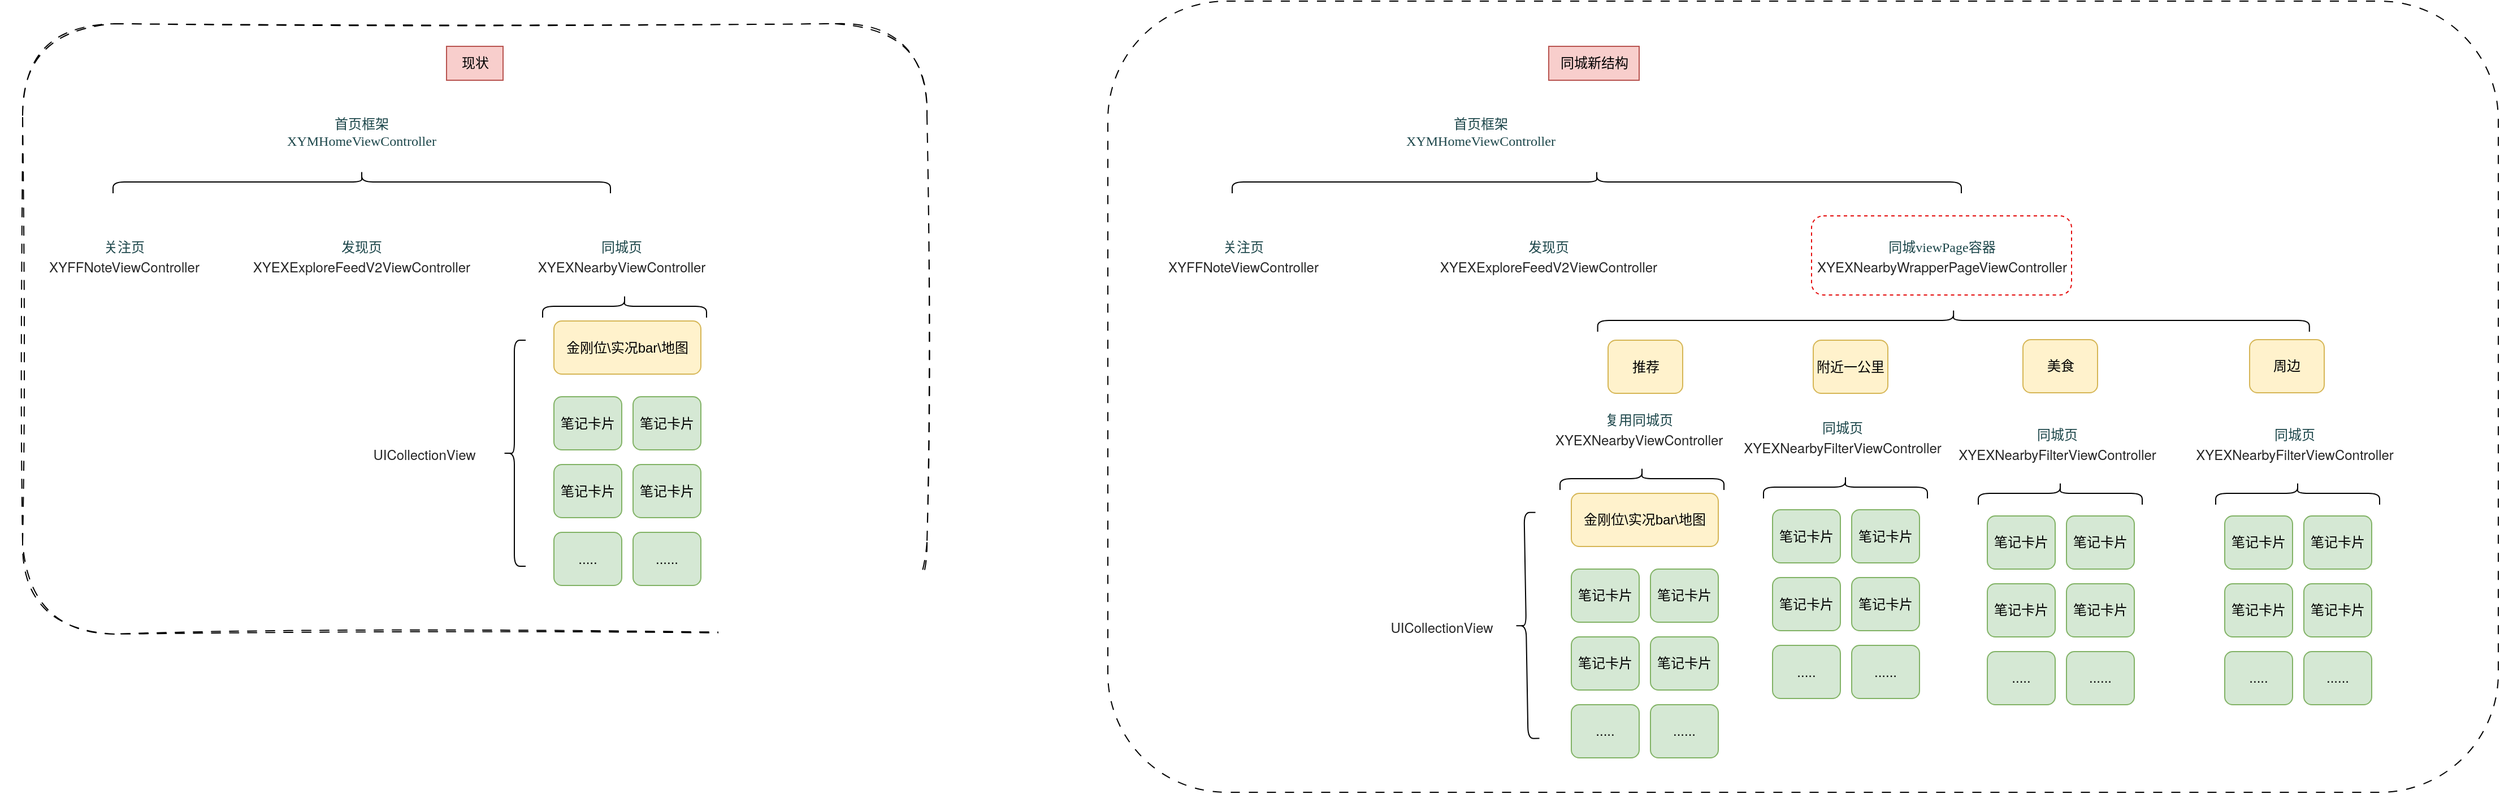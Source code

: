 <mxfile version="24.8.4">
  <diagram name="第 1 页" id="iYXpD938W_24FASuAmjk">
    <mxGraphModel dx="1087" dy="598" grid="1" gridSize="10" guides="1" tooltips="1" connect="1" arrows="1" fold="1" page="1" pageScale="1" pageWidth="827" pageHeight="1169" math="0" shadow="0">
      <root>
        <mxCell id="0" />
        <mxCell id="1" parent="0" />
        <mxCell id="8QOI_rT1Jq4joDSVYV2v-83" value="&lt;p style=&quot;margin: 0px; font-variant-numeric: normal; font-variant-east-asian: normal; font-variant-alternates: normal; font-size-adjust: none; font-kerning: auto; font-optical-sizing: auto; font-feature-settings: normal; font-variation-settings: normal; font-variant-position: normal; font-stretch: normal; line-height: normal; font-family: Menlo; color: rgb(28, 70, 74); background-color: rgb(255, 255, 255);&quot; class=&quot;p1&quot;&gt;&lt;br&gt;&lt;/p&gt;" style="rounded=1;whiteSpace=wrap;html=1;strokeColor=default;fillColor=none;dashed=1;dashPattern=8 8;shadow=0;" parent="1" vertex="1">
          <mxGeometry x="1100" y="40" width="1230" height="700" as="geometry" />
        </mxCell>
        <mxCell id="8QOI_rT1Jq4joDSVYV2v-20" value="&lt;p style=&quot;margin: 0px; font-variant-numeric: normal; font-variant-east-asian: normal; font-variant-alternates: normal; font-size-adjust: none; font-kerning: auto; font-optical-sizing: auto; font-feature-settings: normal; font-variation-settings: normal; font-variant-position: normal; font-stretch: normal; line-height: normal; font-family: Menlo; color: rgb(28, 70, 74); background-color: rgb(255, 255, 255);&quot; class=&quot;p1&quot;&gt;&lt;br&gt;&lt;/p&gt;" style="rounded=1;whiteSpace=wrap;html=1;sketch=1;curveFitting=1;jiggle=2;strokeColor=default;fillColor=none;dashed=1;dashPattern=8 8;shadow=0;" parent="1" vertex="1">
          <mxGeometry x="140" y="60" width="800" height="540" as="geometry" />
        </mxCell>
        <mxCell id="8QOI_rT1Jq4joDSVYV2v-1" value="&lt;p style=&quot;margin: 0px; font-variant-numeric: normal; font-variant-east-asian: normal; font-variant-alternates: normal; font-size-adjust: none; font-kerning: auto; font-optical-sizing: auto; font-feature-settings: normal; font-variation-settings: normal; font-variant-position: normal; font-stretch: normal; line-height: normal; font-family: Menlo; color: rgb(28, 70, 74); background-color: rgb(255, 255, 255);&quot; class=&quot;p1&quot;&gt;首页框架&lt;/p&gt;&lt;p style=&quot;margin: 0px; font-variant-numeric: normal; font-variant-east-asian: normal; font-variant-alternates: normal; font-size-adjust: none; font-kerning: auto; font-optical-sizing: auto; font-feature-settings: normal; font-variation-settings: normal; font-variant-position: normal; font-stretch: normal; line-height: normal; font-family: Menlo; color: rgb(28, 70, 74); background-color: rgb(255, 255, 255); text-align: start;&quot; class=&quot;p1&quot;&gt;XYMHomeViewController&lt;/p&gt;" style="rounded=1;whiteSpace=wrap;html=1;sketch=1;curveFitting=1;jiggle=2;strokeColor=none;fillColor=none;" parent="1" vertex="1">
          <mxGeometry x="330" y="120" width="220" height="70" as="geometry" />
        </mxCell>
        <mxCell id="8QOI_rT1Jq4joDSVYV2v-2" value="" style="shape=curlyBracket;whiteSpace=wrap;html=1;rounded=1;labelPosition=left;verticalLabelPosition=middle;align=right;verticalAlign=middle;rotation=90;" parent="1" vertex="1">
          <mxGeometry x="430" y="-20" width="20" height="440" as="geometry" />
        </mxCell>
        <mxCell id="8QOI_rT1Jq4joDSVYV2v-3" value="&lt;p style=&quot;margin: 0px; font-variant-numeric: normal; font-variant-east-asian: normal; font-variant-alternates: normal; font-size-adjust: none; font-kerning: auto; font-optical-sizing: auto; font-feature-settings: normal; font-variation-settings: normal; font-variant-position: normal; font-stretch: normal; line-height: normal; font-family: Menlo; color: rgb(28, 70, 74); background-color: rgb(255, 255, 255);&quot; class=&quot;p1&quot;&gt;关注页&lt;/p&gt;&lt;p style=&quot;margin: 0px; font-variant-numeric: normal; font-variant-east-asian: normal; font-variant-alternates: normal; font-size-adjust: none; font-kerning: auto; font-optical-sizing: auto; font-feature-settings: normal; font-variation-settings: normal; font-variant-position: normal; font-stretch: normal; line-height: normal; font-family: &amp;quot;Helvetica Neue&amp;quot;; color: rgba(0, 0, 0, 0.85); text-align: start;&quot; class=&quot;p1&quot;&gt;XYFFNoteViewController&lt;/p&gt;" style="rounded=1;whiteSpace=wrap;html=1;sketch=1;curveFitting=1;jiggle=2;strokeColor=none;fillColor=none;" parent="1" vertex="1">
          <mxGeometry x="120" y="230" width="220" height="70" as="geometry" />
        </mxCell>
        <mxCell id="8QOI_rT1Jq4joDSVYV2v-4" value="&lt;p style=&quot;margin: 0px; font-variant-numeric: normal; font-variant-east-asian: normal; font-variant-alternates: normal; font-size-adjust: none; font-kerning: auto; font-optical-sizing: auto; font-feature-settings: normal; font-variation-settings: normal; font-variant-position: normal; font-stretch: normal; line-height: normal; font-family: Menlo; color: rgb(28, 70, 74); background-color: rgb(255, 255, 255);&quot; class=&quot;p1&quot;&gt;发现页&lt;/p&gt;&lt;p style=&quot;margin: 0px; font-variant-numeric: normal; font-variant-east-asian: normal; font-variant-alternates: normal; font-size-adjust: none; font-kerning: auto; font-optical-sizing: auto; font-feature-settings: normal; font-variation-settings: normal; font-variant-position: normal; font-stretch: normal; line-height: normal; font-family: &amp;quot;Helvetica Neue&amp;quot;; color: rgba(0, 0, 0, 0.85); text-align: start;&quot; class=&quot;p1&quot;&gt;XYEXExploreFeedV2ViewController&lt;/p&gt;" style="rounded=1;whiteSpace=wrap;html=1;sketch=1;curveFitting=1;jiggle=2;strokeColor=none;fillColor=none;" parent="1" vertex="1">
          <mxGeometry x="330" y="230" width="220" height="70" as="geometry" />
        </mxCell>
        <mxCell id="8QOI_rT1Jq4joDSVYV2v-5" value="&lt;p style=&quot;margin: 0px; font-variant-numeric: normal; font-variant-east-asian: normal; font-variant-alternates: normal; font-size-adjust: none; font-kerning: auto; font-optical-sizing: auto; font-feature-settings: normal; font-variation-settings: normal; font-variant-position: normal; font-stretch: normal; line-height: normal; font-family: Menlo; color: rgb(28, 70, 74); background-color: rgb(255, 255, 255);&quot; class=&quot;p1&quot;&gt;同城页&lt;/p&gt;&lt;p style=&quot;margin: 0px; font-variant-numeric: normal; font-variant-east-asian: normal; font-variant-alternates: normal; font-size-adjust: none; font-kerning: auto; font-optical-sizing: auto; font-feature-settings: normal; font-variation-settings: normal; font-variant-position: normal; font-stretch: normal; line-height: normal; font-family: &amp;quot;Helvetica Neue&amp;quot;; color: rgba(0, 0, 0, 0.85); text-align: start;&quot; class=&quot;p1&quot;&gt;XYEXNearbyViewController&lt;/p&gt;" style="rounded=1;whiteSpace=wrap;html=1;sketch=1;curveFitting=1;jiggle=2;strokeColor=none;fillColor=none;" parent="1" vertex="1">
          <mxGeometry x="560" y="230" width="220" height="70" as="geometry" />
        </mxCell>
        <mxCell id="8QOI_rT1Jq4joDSVYV2v-6" value="" style="shape=curlyBracket;whiteSpace=wrap;html=1;rounded=1;flipH=1;labelPosition=right;verticalLabelPosition=middle;align=left;verticalAlign=middle;rotation=-90;" parent="1" vertex="1">
          <mxGeometry x="662.5" y="237.5" width="20" height="145" as="geometry" />
        </mxCell>
        <mxCell id="8QOI_rT1Jq4joDSVYV2v-7" value="金刚位\实况bar\地图" style="rounded=1;whiteSpace=wrap;html=1;fillColor=#fff2cc;strokeColor=#d6b656;" parent="1" vertex="1">
          <mxGeometry x="610" y="323" width="130" height="47" as="geometry" />
        </mxCell>
        <mxCell id="8QOI_rT1Jq4joDSVYV2v-8" value="笔记卡片" style="rounded=1;whiteSpace=wrap;html=1;fillColor=#d5e8d4;strokeColor=#82b366;" parent="1" vertex="1">
          <mxGeometry x="610" y="390" width="60" height="47" as="geometry" />
        </mxCell>
        <mxCell id="8QOI_rT1Jq4joDSVYV2v-9" value="笔记卡片" style="rounded=1;whiteSpace=wrap;html=1;fillColor=#d5e8d4;strokeColor=#82b366;" parent="1" vertex="1">
          <mxGeometry x="680" y="390" width="60" height="47" as="geometry" />
        </mxCell>
        <mxCell id="8QOI_rT1Jq4joDSVYV2v-10" value="笔记卡片" style="rounded=1;whiteSpace=wrap;html=1;fillColor=#d5e8d4;strokeColor=#82b366;" parent="1" vertex="1">
          <mxGeometry x="610" y="450" width="60" height="47" as="geometry" />
        </mxCell>
        <mxCell id="8QOI_rT1Jq4joDSVYV2v-11" value="笔记卡片" style="rounded=1;whiteSpace=wrap;html=1;fillColor=#d5e8d4;strokeColor=#82b366;" parent="1" vertex="1">
          <mxGeometry x="680" y="450" width="60" height="47" as="geometry" />
        </mxCell>
        <mxCell id="8QOI_rT1Jq4joDSVYV2v-12" value="" style="shape=curlyBracket;whiteSpace=wrap;html=1;rounded=1;flipH=1;labelPosition=right;verticalLabelPosition=middle;align=left;verticalAlign=middle;rotation=-180;" parent="1" vertex="1">
          <mxGeometry x="565" y="340" width="20" height="200" as="geometry" />
        </mxCell>
        <mxCell id="8QOI_rT1Jq4joDSVYV2v-13" value="....." style="rounded=1;whiteSpace=wrap;html=1;fillColor=#d5e8d4;strokeColor=#82b366;" parent="1" vertex="1">
          <mxGeometry x="610" y="510" width="60" height="47" as="geometry" />
        </mxCell>
        <mxCell id="8QOI_rT1Jq4joDSVYV2v-14" value="......" style="rounded=1;whiteSpace=wrap;html=1;fillColor=#d5e8d4;strokeColor=#82b366;" parent="1" vertex="1">
          <mxGeometry x="680" y="510" width="60" height="47" as="geometry" />
        </mxCell>
        <mxCell id="8QOI_rT1Jq4joDSVYV2v-15" value="&lt;p style=&quot;margin: 0px; font-variant-numeric: normal; font-variant-east-asian: normal; font-variant-alternates: normal; font-size-adjust: none; font-kerning: auto; font-optical-sizing: auto; font-feature-settings: normal; font-variation-settings: normal; font-variant-position: normal; font-stretch: normal; line-height: normal; font-family: &amp;quot;Helvetica Neue&amp;quot;; color: rgba(0, 0, 0, 0.85); text-align: start; text-wrap-mode: wrap;&quot; class=&quot;p1&quot;&gt;UICollectionView&lt;/p&gt;" style="text;html=1;align=center;verticalAlign=middle;resizable=0;points=[];autosize=1;strokeColor=none;fillColor=none;" parent="1" vertex="1">
          <mxGeometry x="440" y="425" width="110" height="30" as="geometry" />
        </mxCell>
        <mxCell id="8QOI_rT1Jq4joDSVYV2v-21" value="现状" style="text;html=1;align=center;verticalAlign=middle;resizable=0;points=[];autosize=1;strokeColor=#b85450;fillColor=#f8cecc;" parent="1" vertex="1">
          <mxGeometry x="515" y="80" width="50" height="30" as="geometry" />
        </mxCell>
        <mxCell id="8QOI_rT1Jq4joDSVYV2v-23" value="&lt;p style=&quot;margin: 0px; font-variant-numeric: normal; font-variant-east-asian: normal; font-variant-alternates: normal; font-size-adjust: none; font-kerning: auto; font-optical-sizing: auto; font-feature-settings: normal; font-variation-settings: normal; font-variant-position: normal; font-stretch: normal; line-height: normal; font-family: Menlo; color: rgb(28, 70, 74); background-color: rgb(255, 255, 255);&quot; class=&quot;p1&quot;&gt;首页框架&lt;/p&gt;&lt;p style=&quot;margin: 0px; font-variant-numeric: normal; font-variant-east-asian: normal; font-variant-alternates: normal; font-size-adjust: none; font-kerning: auto; font-optical-sizing: auto; font-feature-settings: normal; font-variation-settings: normal; font-variant-position: normal; font-stretch: normal; line-height: normal; font-family: Menlo; color: rgb(28, 70, 74); background-color: rgb(255, 255, 255); text-align: start;&quot; class=&quot;p1&quot;&gt;XYMHomeViewController&lt;/p&gt;" style="rounded=1;whiteSpace=wrap;html=1;sketch=1;curveFitting=1;jiggle=2;strokeColor=none;fillColor=none;" parent="1" vertex="1">
          <mxGeometry x="1320" y="120" width="220" height="70" as="geometry" />
        </mxCell>
        <mxCell id="8QOI_rT1Jq4joDSVYV2v-24" value="" style="shape=curlyBracket;whiteSpace=wrap;html=1;rounded=1;labelPosition=left;verticalLabelPosition=middle;align=right;verticalAlign=middle;rotation=90;" parent="1" vertex="1">
          <mxGeometry x="1522.5" y="-122.5" width="20" height="645" as="geometry" />
        </mxCell>
        <mxCell id="8QOI_rT1Jq4joDSVYV2v-25" value="&lt;p style=&quot;margin: 0px; font-variant-numeric: normal; font-variant-east-asian: normal; font-variant-alternates: normal; font-size-adjust: none; font-kerning: auto; font-optical-sizing: auto; font-feature-settings: normal; font-variation-settings: normal; font-variant-position: normal; font-stretch: normal; line-height: normal; font-family: Menlo; color: rgb(28, 70, 74); background-color: rgb(255, 255, 255);&quot; class=&quot;p1&quot;&gt;发现页&lt;/p&gt;&lt;p style=&quot;margin: 0px; font-variant-numeric: normal; font-variant-east-asian: normal; font-variant-alternates: normal; font-size-adjust: none; font-kerning: auto; font-optical-sizing: auto; font-feature-settings: normal; font-variation-settings: normal; font-variant-position: normal; font-stretch: normal; line-height: normal; font-family: &amp;quot;Helvetica Neue&amp;quot;; color: rgba(0, 0, 0, 0.85); text-align: start;&quot; class=&quot;p1&quot;&gt;XYEXExploreFeedV2ViewController&lt;/p&gt;" style="rounded=1;whiteSpace=wrap;html=1;sketch=1;curveFitting=1;jiggle=2;strokeColor=none;fillColor=none;" parent="1" vertex="1">
          <mxGeometry x="1380" y="230" width="220" height="70" as="geometry" />
        </mxCell>
        <mxCell id="8QOI_rT1Jq4joDSVYV2v-26" value="&lt;p style=&quot;margin: 0px; font-variant-numeric: normal; font-variant-east-asian: normal; font-variant-alternates: normal; font-size-adjust: none; font-kerning: auto; font-optical-sizing: auto; font-feature-settings: normal; font-variation-settings: normal; font-variant-position: normal; font-stretch: normal; line-height: normal; font-family: Menlo; color: rgb(28, 70, 74); background-color: rgb(255, 255, 255);&quot; class=&quot;p1&quot;&gt;复用同城页&lt;/p&gt;&lt;p style=&quot;margin: 0px; font-variant-numeric: normal; font-variant-east-asian: normal; font-variant-alternates: normal; font-size-adjust: none; font-kerning: auto; font-optical-sizing: auto; font-feature-settings: normal; font-variation-settings: normal; font-variant-position: normal; font-stretch: normal; line-height: normal; font-family: &amp;quot;Helvetica Neue&amp;quot;; color: rgba(0, 0, 0, 0.85); text-align: start;&quot; class=&quot;p1&quot;&gt;XYEXNearbyViewController&lt;/p&gt;" style="rounded=1;whiteSpace=wrap;html=1;sketch=1;curveFitting=1;jiggle=2;strokeColor=none;fillColor=none;" parent="1" vertex="1">
          <mxGeometry x="1460" y="382.5" width="220" height="70" as="geometry" />
        </mxCell>
        <mxCell id="8QOI_rT1Jq4joDSVYV2v-27" value="" style="shape=curlyBracket;whiteSpace=wrap;html=1;rounded=1;flipH=1;labelPosition=right;verticalLabelPosition=middle;align=left;verticalAlign=middle;rotation=-90;" parent="1" vertex="1">
          <mxGeometry x="1562.5" y="390" width="20" height="145" as="geometry" />
        </mxCell>
        <mxCell id="8QOI_rT1Jq4joDSVYV2v-28" value="金刚位\实况bar\地图" style="rounded=1;whiteSpace=wrap;html=1;fillColor=#fff2cc;strokeColor=#d6b656;" parent="1" vertex="1">
          <mxGeometry x="1510" y="475.5" width="130" height="47" as="geometry" />
        </mxCell>
        <mxCell id="8QOI_rT1Jq4joDSVYV2v-29" value="笔记卡片" style="rounded=1;whiteSpace=wrap;html=1;fillColor=#d5e8d4;strokeColor=#82b366;" parent="1" vertex="1">
          <mxGeometry x="1510" y="542.5" width="60" height="47" as="geometry" />
        </mxCell>
        <mxCell id="8QOI_rT1Jq4joDSVYV2v-30" value="笔记卡片" style="rounded=1;whiteSpace=wrap;html=1;fillColor=#d5e8d4;strokeColor=#82b366;" parent="1" vertex="1">
          <mxGeometry x="1580" y="542.5" width="60" height="47" as="geometry" />
        </mxCell>
        <mxCell id="8QOI_rT1Jq4joDSVYV2v-31" value="笔记卡片" style="rounded=1;whiteSpace=wrap;html=1;fillColor=#d5e8d4;strokeColor=#82b366;" parent="1" vertex="1">
          <mxGeometry x="1510" y="602.5" width="60" height="47" as="geometry" />
        </mxCell>
        <mxCell id="8QOI_rT1Jq4joDSVYV2v-32" value="笔记卡片" style="rounded=1;whiteSpace=wrap;html=1;fillColor=#d5e8d4;strokeColor=#82b366;" parent="1" vertex="1">
          <mxGeometry x="1580" y="602.5" width="60" height="47" as="geometry" />
        </mxCell>
        <mxCell id="8QOI_rT1Jq4joDSVYV2v-33" value="" style="shape=curlyBracket;whiteSpace=wrap;html=1;rounded=1;flipH=1;labelPosition=right;verticalLabelPosition=middle;align=left;verticalAlign=middle;rotation=-181;" parent="1" vertex="1">
          <mxGeometry x="1460" y="492.5" width="20" height="200" as="geometry" />
        </mxCell>
        <mxCell id="8QOI_rT1Jq4joDSVYV2v-34" value="....." style="rounded=1;whiteSpace=wrap;html=1;fillColor=#d5e8d4;strokeColor=#82b366;" parent="1" vertex="1">
          <mxGeometry x="1510" y="662.5" width="60" height="47" as="geometry" />
        </mxCell>
        <mxCell id="8QOI_rT1Jq4joDSVYV2v-35" value="......" style="rounded=1;whiteSpace=wrap;html=1;fillColor=#d5e8d4;strokeColor=#82b366;" parent="1" vertex="1">
          <mxGeometry x="1580" y="662.5" width="60" height="47" as="geometry" />
        </mxCell>
        <mxCell id="8QOI_rT1Jq4joDSVYV2v-36" value="&lt;p style=&quot;margin: 0px; font-variant-numeric: normal; font-variant-east-asian: normal; font-variant-alternates: normal; font-size-adjust: none; font-kerning: auto; font-optical-sizing: auto; font-feature-settings: normal; font-variation-settings: normal; font-variant-position: normal; font-stretch: normal; line-height: normal; font-family: &amp;quot;Helvetica Neue&amp;quot;; color: rgba(0, 0, 0, 0.85); text-align: start; text-wrap-mode: wrap;&quot; class=&quot;p1&quot;&gt;UICollectionView&lt;/p&gt;" style="text;html=1;align=center;verticalAlign=middle;resizable=0;points=[];autosize=1;strokeColor=none;fillColor=none;" parent="1" vertex="1">
          <mxGeometry x="1340" y="577.5" width="110" height="30" as="geometry" />
        </mxCell>
        <mxCell id="8QOI_rT1Jq4joDSVYV2v-37" value="同城新结构" style="text;html=1;align=center;verticalAlign=middle;resizable=0;points=[];autosize=1;strokeColor=#b85450;fillColor=#f8cecc;" parent="1" vertex="1">
          <mxGeometry x="1490" y="80" width="80" height="30" as="geometry" />
        </mxCell>
        <mxCell id="8QOI_rT1Jq4joDSVYV2v-38" value="&lt;p style=&quot;margin: 0px; font-variant-numeric: normal; font-variant-east-asian: normal; font-variant-alternates: normal; font-size-adjust: none; font-kerning: auto; font-optical-sizing: auto; font-feature-settings: normal; font-variation-settings: normal; font-variant-position: normal; font-stretch: normal; line-height: normal; font-family: Menlo; color: rgb(28, 70, 74); background-color: rgb(255, 255, 255);&quot; class=&quot;p1&quot;&gt;关注页&lt;/p&gt;&lt;p style=&quot;margin: 0px; font-variant-numeric: normal; font-variant-east-asian: normal; font-variant-alternates: normal; font-size-adjust: none; font-kerning: auto; font-optical-sizing: auto; font-feature-settings: normal; font-variation-settings: normal; font-variant-position: normal; font-stretch: normal; line-height: normal; font-family: &amp;quot;Helvetica Neue&amp;quot;; color: rgba(0, 0, 0, 0.85); text-align: start;&quot; class=&quot;p1&quot;&gt;XYFFNoteViewController&lt;/p&gt;" style="rounded=1;whiteSpace=wrap;html=1;sketch=1;curveFitting=1;jiggle=2;strokeColor=none;fillColor=none;" parent="1" vertex="1">
          <mxGeometry x="1110" y="230" width="220" height="70" as="geometry" />
        </mxCell>
        <mxCell id="8QOI_rT1Jq4joDSVYV2v-39" value="&lt;p style=&quot;margin: 0px; font-variant-numeric: normal; font-variant-east-asian: normal; font-variant-alternates: normal; font-size-adjust: none; font-kerning: auto; font-optical-sizing: auto; font-feature-settings: normal; font-variation-settings: normal; font-variant-position: normal; font-stretch: normal; line-height: normal; font-family: Menlo; color: rgb(28, 70, 74); background-color: rgb(255, 255, 255);&quot; class=&quot;p1&quot;&gt;同城viewPage容器&lt;/p&gt;&lt;p style=&quot;margin: 0px; font-variant-numeric: normal; font-variant-east-asian: normal; font-variant-alternates: normal; font-size-adjust: none; font-kerning: auto; font-optical-sizing: auto; font-feature-settings: normal; font-variation-settings: normal; font-variant-position: normal; font-stretch: normal; line-height: normal; font-family: &amp;quot;Helvetica Neue&amp;quot;; color: rgba(0, 0, 0, 0.85); text-align: start;&quot; class=&quot;p1&quot;&gt;XYEXNearbyWrapperPageViewController&lt;/p&gt;" style="rounded=1;whiteSpace=wrap;html=1;strokeColor=#e40c0c;fillColor=none;dashed=1;shadow=0;" parent="1" vertex="1">
          <mxGeometry x="1722.5" y="230" width="230" height="70" as="geometry" />
        </mxCell>
        <mxCell id="8QOI_rT1Jq4joDSVYV2v-40" value="" style="shape=curlyBracket;whiteSpace=wrap;html=1;rounded=1;flipH=1;labelPosition=right;verticalLabelPosition=middle;align=left;verticalAlign=middle;rotation=-90;" parent="1" vertex="1">
          <mxGeometry x="1838.09" y="7.7" width="20" height="629.6" as="geometry" />
        </mxCell>
        <mxCell id="8QOI_rT1Jq4joDSVYV2v-41" value="推荐" style="rounded=1;whiteSpace=wrap;html=1;fillColor=#fff2cc;strokeColor=#d6b656;" parent="1" vertex="1">
          <mxGeometry x="1542.5" y="340" width="66" height="47" as="geometry" />
        </mxCell>
        <mxCell id="8QOI_rT1Jq4joDSVYV2v-42" value="附近一公里" style="rounded=1;whiteSpace=wrap;html=1;fillColor=#fff2cc;strokeColor=#d6b656;" parent="1" vertex="1">
          <mxGeometry x="1724" y="340" width="66" height="47" as="geometry" />
        </mxCell>
        <mxCell id="8QOI_rT1Jq4joDSVYV2v-43" value="美食" style="rounded=1;whiteSpace=wrap;html=1;fillColor=#fff2cc;strokeColor=#d6b656;" parent="1" vertex="1">
          <mxGeometry x="1909.5" y="339.5" width="66" height="47" as="geometry" />
        </mxCell>
        <mxCell id="8QOI_rT1Jq4joDSVYV2v-44" value="周边" style="rounded=1;whiteSpace=wrap;html=1;fillColor=#fff2cc;strokeColor=#d6b656;" parent="1" vertex="1">
          <mxGeometry x="2110" y="339.5" width="66" height="47" as="geometry" />
        </mxCell>
        <mxCell id="8QOI_rT1Jq4joDSVYV2v-55" value="&lt;p style=&quot;margin: 0px; font-variant-numeric: normal; font-variant-east-asian: normal; font-variant-alternates: normal; font-size-adjust: none; font-kerning: auto; font-optical-sizing: auto; font-feature-settings: normal; font-variation-settings: normal; font-variant-position: normal; font-stretch: normal; line-height: normal; font-family: Menlo; color: rgb(28, 70, 74); background-color: rgb(255, 255, 255);&quot; class=&quot;p1&quot;&gt;同城页&lt;/p&gt;&lt;p style=&quot;margin: 0px; font-variant-numeric: normal; font-variant-east-asian: normal; font-variant-alternates: normal; font-size-adjust: none; font-kerning: auto; font-optical-sizing: auto; font-feature-settings: normal; font-variation-settings: normal; font-variant-position: normal; font-stretch: normal; line-height: normal; font-family: &amp;quot;Helvetica Neue&amp;quot;; color: rgba(0, 0, 0, 0.85); text-align: start;&quot; class=&quot;p1&quot;&gt;XYEXNearbyFilterViewController&lt;/p&gt;" style="rounded=1;whiteSpace=wrap;html=1;sketch=1;curveFitting=1;jiggle=2;strokeColor=none;fillColor=none;" parent="1" vertex="1">
          <mxGeometry x="1640" y="390" width="220" height="70" as="geometry" />
        </mxCell>
        <mxCell id="8QOI_rT1Jq4joDSVYV2v-56" value="" style="shape=curlyBracket;whiteSpace=wrap;html=1;rounded=1;flipH=1;labelPosition=right;verticalLabelPosition=middle;align=left;verticalAlign=middle;rotation=-90;" parent="1" vertex="1">
          <mxGeometry x="1742.5" y="397.5" width="20" height="145" as="geometry" />
        </mxCell>
        <mxCell id="8QOI_rT1Jq4joDSVYV2v-58" value="笔记卡片" style="rounded=1;whiteSpace=wrap;html=1;fillColor=#d5e8d4;strokeColor=#82b366;" parent="1" vertex="1">
          <mxGeometry x="1688" y="490" width="60" height="47" as="geometry" />
        </mxCell>
        <mxCell id="8QOI_rT1Jq4joDSVYV2v-59" value="笔记卡片" style="rounded=1;whiteSpace=wrap;html=1;fillColor=#d5e8d4;strokeColor=#82b366;" parent="1" vertex="1">
          <mxGeometry x="1758" y="490" width="60" height="47" as="geometry" />
        </mxCell>
        <mxCell id="8QOI_rT1Jq4joDSVYV2v-60" value="笔记卡片" style="rounded=1;whiteSpace=wrap;html=1;fillColor=#d5e8d4;strokeColor=#82b366;" parent="1" vertex="1">
          <mxGeometry x="1688" y="550" width="60" height="47" as="geometry" />
        </mxCell>
        <mxCell id="8QOI_rT1Jq4joDSVYV2v-61" value="笔记卡片" style="rounded=1;whiteSpace=wrap;html=1;fillColor=#d5e8d4;strokeColor=#82b366;" parent="1" vertex="1">
          <mxGeometry x="1758" y="550" width="60" height="47" as="geometry" />
        </mxCell>
        <mxCell id="8QOI_rT1Jq4joDSVYV2v-63" value="....." style="rounded=1;whiteSpace=wrap;html=1;fillColor=#d5e8d4;strokeColor=#82b366;" parent="1" vertex="1">
          <mxGeometry x="1688" y="610" width="60" height="47" as="geometry" />
        </mxCell>
        <mxCell id="8QOI_rT1Jq4joDSVYV2v-64" value="......" style="rounded=1;whiteSpace=wrap;html=1;fillColor=#d5e8d4;strokeColor=#82b366;" parent="1" vertex="1">
          <mxGeometry x="1758" y="610" width="60" height="47" as="geometry" />
        </mxCell>
        <mxCell id="8QOI_rT1Jq4joDSVYV2v-67" value="&lt;p style=&quot;margin: 0px; font-variant-numeric: normal; font-variant-east-asian: normal; font-variant-alternates: normal; font-size-adjust: none; font-kerning: auto; font-optical-sizing: auto; font-feature-settings: normal; font-variation-settings: normal; font-variant-position: normal; font-stretch: normal; line-height: normal; font-family: Menlo; color: rgb(28, 70, 74); background-color: rgb(255, 255, 255);&quot; class=&quot;p1&quot;&gt;同城页&lt;/p&gt;&lt;p style=&quot;margin: 0px; font-variant-numeric: normal; font-variant-east-asian: normal; font-variant-alternates: normal; font-size-adjust: none; font-kerning: auto; font-optical-sizing: auto; font-feature-settings: normal; font-variation-settings: normal; font-variant-position: normal; font-stretch: normal; line-height: normal; font-family: &amp;quot;Helvetica Neue&amp;quot;; color: rgba(0, 0, 0, 0.85); text-align: start;&quot; class=&quot;p1&quot;&gt;XYEXNearbyFilterViewController&lt;/p&gt;" style="rounded=1;whiteSpace=wrap;html=1;sketch=1;curveFitting=1;jiggle=2;strokeColor=none;fillColor=none;" parent="1" vertex="1">
          <mxGeometry x="1830" y="395.5" width="220" height="70" as="geometry" />
        </mxCell>
        <mxCell id="8QOI_rT1Jq4joDSVYV2v-68" value="" style="shape=curlyBracket;whiteSpace=wrap;html=1;rounded=1;flipH=1;labelPosition=right;verticalLabelPosition=middle;align=left;verticalAlign=middle;rotation=-90;" parent="1" vertex="1">
          <mxGeometry x="1932.5" y="403" width="20" height="145" as="geometry" />
        </mxCell>
        <mxCell id="8QOI_rT1Jq4joDSVYV2v-69" value="笔记卡片" style="rounded=1;whiteSpace=wrap;html=1;fillColor=#d5e8d4;strokeColor=#82b366;" parent="1" vertex="1">
          <mxGeometry x="1878" y="495.5" width="60" height="47" as="geometry" />
        </mxCell>
        <mxCell id="8QOI_rT1Jq4joDSVYV2v-70" value="笔记卡片" style="rounded=1;whiteSpace=wrap;html=1;fillColor=#d5e8d4;strokeColor=#82b366;" parent="1" vertex="1">
          <mxGeometry x="1948" y="495.5" width="60" height="47" as="geometry" />
        </mxCell>
        <mxCell id="8QOI_rT1Jq4joDSVYV2v-71" value="笔记卡片" style="rounded=1;whiteSpace=wrap;html=1;fillColor=#d5e8d4;strokeColor=#82b366;" parent="1" vertex="1">
          <mxGeometry x="1878" y="555.5" width="60" height="47" as="geometry" />
        </mxCell>
        <mxCell id="8QOI_rT1Jq4joDSVYV2v-72" value="笔记卡片" style="rounded=1;whiteSpace=wrap;html=1;fillColor=#d5e8d4;strokeColor=#82b366;" parent="1" vertex="1">
          <mxGeometry x="1948" y="555.5" width="60" height="47" as="geometry" />
        </mxCell>
        <mxCell id="8QOI_rT1Jq4joDSVYV2v-73" value="....." style="rounded=1;whiteSpace=wrap;html=1;fillColor=#d5e8d4;strokeColor=#82b366;" parent="1" vertex="1">
          <mxGeometry x="1878" y="615.5" width="60" height="47" as="geometry" />
        </mxCell>
        <mxCell id="8QOI_rT1Jq4joDSVYV2v-74" value="......" style="rounded=1;whiteSpace=wrap;html=1;fillColor=#d5e8d4;strokeColor=#82b366;" parent="1" vertex="1">
          <mxGeometry x="1948" y="615.5" width="60" height="47" as="geometry" />
        </mxCell>
        <mxCell id="8QOI_rT1Jq4joDSVYV2v-75" value="&lt;p style=&quot;margin: 0px; font-variant-numeric: normal; font-variant-east-asian: normal; font-variant-alternates: normal; font-size-adjust: none; font-kerning: auto; font-optical-sizing: auto; font-feature-settings: normal; font-variation-settings: normal; font-variant-position: normal; font-stretch: normal; line-height: normal; font-family: Menlo; color: rgb(28, 70, 74); background-color: rgb(255, 255, 255);&quot; class=&quot;p1&quot;&gt;同城页&lt;/p&gt;&lt;p style=&quot;margin: 0px; font-variant-numeric: normal; font-variant-east-asian: normal; font-variant-alternates: normal; font-size-adjust: none; font-kerning: auto; font-optical-sizing: auto; font-feature-settings: normal; font-variation-settings: normal; font-variant-position: normal; font-stretch: normal; line-height: normal; font-family: &amp;quot;Helvetica Neue&amp;quot;; color: rgba(0, 0, 0, 0.85); text-align: start;&quot; class=&quot;p1&quot;&gt;XYEXNearbyFilterViewController&lt;/p&gt;" style="rounded=1;whiteSpace=wrap;html=1;sketch=1;curveFitting=1;jiggle=2;strokeColor=none;fillColor=none;" parent="1" vertex="1">
          <mxGeometry x="2040" y="395.5" width="220" height="70" as="geometry" />
        </mxCell>
        <mxCell id="8QOI_rT1Jq4joDSVYV2v-76" value="" style="shape=curlyBracket;whiteSpace=wrap;html=1;rounded=1;flipH=1;labelPosition=right;verticalLabelPosition=middle;align=left;verticalAlign=middle;rotation=-90;" parent="1" vertex="1">
          <mxGeometry x="2142.5" y="403" width="20" height="145" as="geometry" />
        </mxCell>
        <mxCell id="8QOI_rT1Jq4joDSVYV2v-77" value="笔记卡片" style="rounded=1;whiteSpace=wrap;html=1;fillColor=#d5e8d4;strokeColor=#82b366;" parent="1" vertex="1">
          <mxGeometry x="2088" y="495.5" width="60" height="47" as="geometry" />
        </mxCell>
        <mxCell id="8QOI_rT1Jq4joDSVYV2v-78" value="笔记卡片" style="rounded=1;whiteSpace=wrap;html=1;fillColor=#d5e8d4;strokeColor=#82b366;" parent="1" vertex="1">
          <mxGeometry x="2158" y="495.5" width="60" height="47" as="geometry" />
        </mxCell>
        <mxCell id="8QOI_rT1Jq4joDSVYV2v-79" value="笔记卡片" style="rounded=1;whiteSpace=wrap;html=1;fillColor=#d5e8d4;strokeColor=#82b366;" parent="1" vertex="1">
          <mxGeometry x="2088" y="555.5" width="60" height="47" as="geometry" />
        </mxCell>
        <mxCell id="8QOI_rT1Jq4joDSVYV2v-80" value="笔记卡片" style="rounded=1;whiteSpace=wrap;html=1;fillColor=#d5e8d4;strokeColor=#82b366;" parent="1" vertex="1">
          <mxGeometry x="2158" y="555.5" width="60" height="47" as="geometry" />
        </mxCell>
        <mxCell id="8QOI_rT1Jq4joDSVYV2v-81" value="....." style="rounded=1;whiteSpace=wrap;html=1;fillColor=#d5e8d4;strokeColor=#82b366;" parent="1" vertex="1">
          <mxGeometry x="2088" y="615.5" width="60" height="47" as="geometry" />
        </mxCell>
        <mxCell id="8QOI_rT1Jq4joDSVYV2v-82" value="......" style="rounded=1;whiteSpace=wrap;html=1;fillColor=#d5e8d4;strokeColor=#82b366;" parent="1" vertex="1">
          <mxGeometry x="2158" y="615.5" width="60" height="47" as="geometry" />
        </mxCell>
      </root>
    </mxGraphModel>
  </diagram>
</mxfile>
